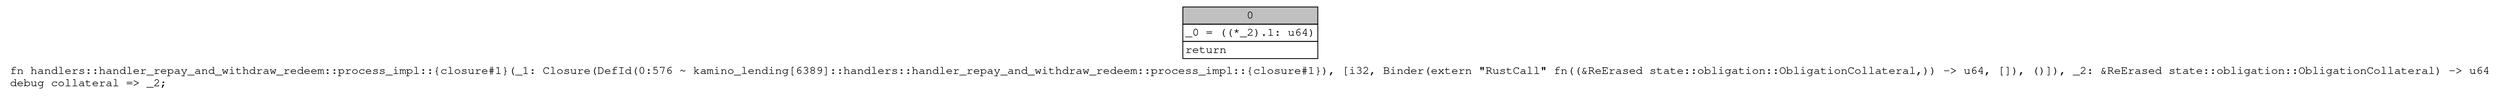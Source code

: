 digraph Mir_0_576 {
    graph [fontname="Courier, monospace"];
    node [fontname="Courier, monospace"];
    edge [fontname="Courier, monospace"];
    label=<fn handlers::handler_repay_and_withdraw_redeem::process_impl::{closure#1}(_1: Closure(DefId(0:576 ~ kamino_lending[6389]::handlers::handler_repay_and_withdraw_redeem::process_impl::{closure#1}), [i32, Binder(extern &quot;RustCall&quot; fn((&amp;ReErased state::obligation::ObligationCollateral,)) -&gt; u64, []), ()]), _2: &amp;ReErased state::obligation::ObligationCollateral) -&gt; u64<br align="left"/>debug collateral =&gt; _2;<br align="left"/>>;
    bb0__0_576 [shape="none", label=<<table border="0" cellborder="1" cellspacing="0"><tr><td bgcolor="gray" align="center" colspan="1">0</td></tr><tr><td align="left" balign="left">_0 = ((*_2).1: u64)<br/></td></tr><tr><td align="left">return</td></tr></table>>];
}
